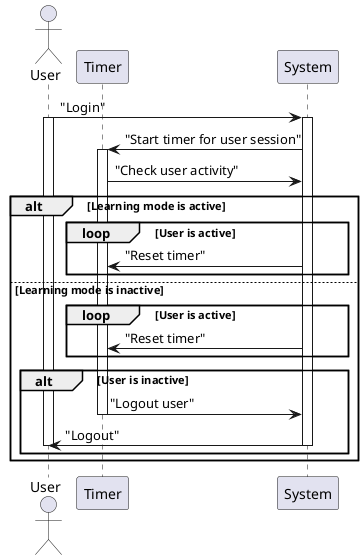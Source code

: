 @startuml "פעילות טיימר עבור חיבור משתמש"
Actor User
participant Timer as "Timer"
participant API as "System"

User->API: "Login"
activate User
activate API
API->Timer: "Start timer for user session"
activate Timer
Timer->API: "Check user activity"
alt Learning mode is active
  loop User is active
    API->Timer: "Reset timer"
  end
else Learning mode is inactive
  loop User is active
    API->Timer: "Reset timer"
  end
  alt User is inactive
    Timer->API: "Logout user"
    deactivate Timer
    API->User: "Logout"
    deactivate API
    deactivate User
  end
end
@enduml